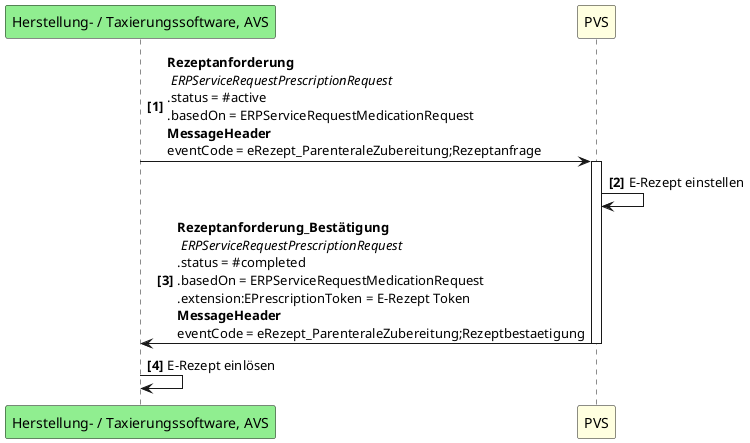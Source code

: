 @startuml UC4
autonumber "<b>[0]"
participant "Herstellung- / Taxierungssoftware, AVS" as AP #LightGreen
participant PVS as A #LightYellow

AP -> A++: <b>Rezeptanforderung \n <i>ERPServiceRequestPrescriptionRequest \n.status = #active \n.basedOn = ERPServiceRequestMedicationRequest \n<b>MessageHeader\neventCode = eRezept_ParenteraleZubereitung;Rezeptanfrage
A -> A: E-Rezept einstellen
A -> AP--: <b>Rezeptanforderung_Bestätigung \n <i>ERPServiceRequestPrescriptionRequest  \n.status = #completed \n.basedOn = ERPServiceRequestMedicationRequest \n.extension:EPrescriptionToken = E-Rezept Token\n<b>MessageHeader\neventCode = eRezept_ParenteraleZubereitung;Rezeptbestaetigung
AP -> AP: E-Rezept einlösen

@enduml
